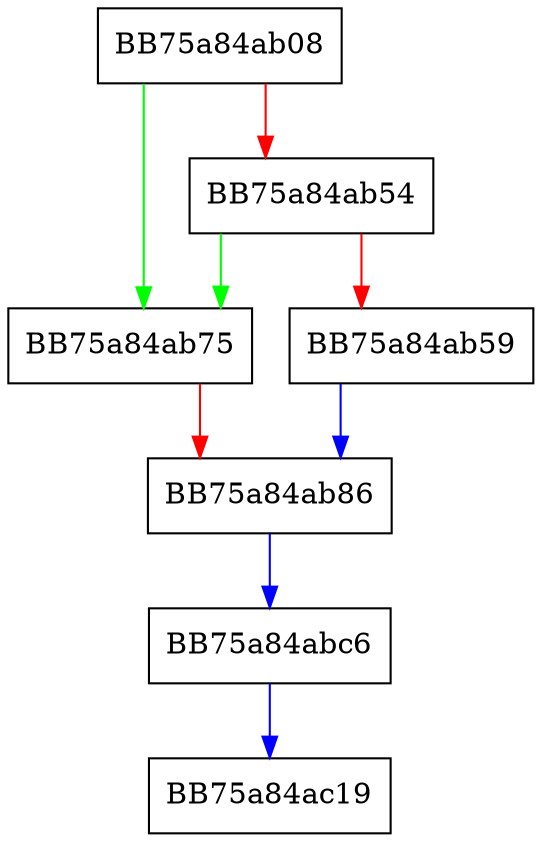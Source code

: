 digraph MakeXmlString {
  node [shape="box"];
  graph [splines=ortho];
  BB75a84ab08 -> BB75a84ab75 [color="green"];
  BB75a84ab08 -> BB75a84ab54 [color="red"];
  BB75a84ab54 -> BB75a84ab75 [color="green"];
  BB75a84ab54 -> BB75a84ab59 [color="red"];
  BB75a84ab59 -> BB75a84ab86 [color="blue"];
  BB75a84ab75 -> BB75a84ab86 [color="red"];
  BB75a84ab86 -> BB75a84abc6 [color="blue"];
  BB75a84abc6 -> BB75a84ac19 [color="blue"];
}
